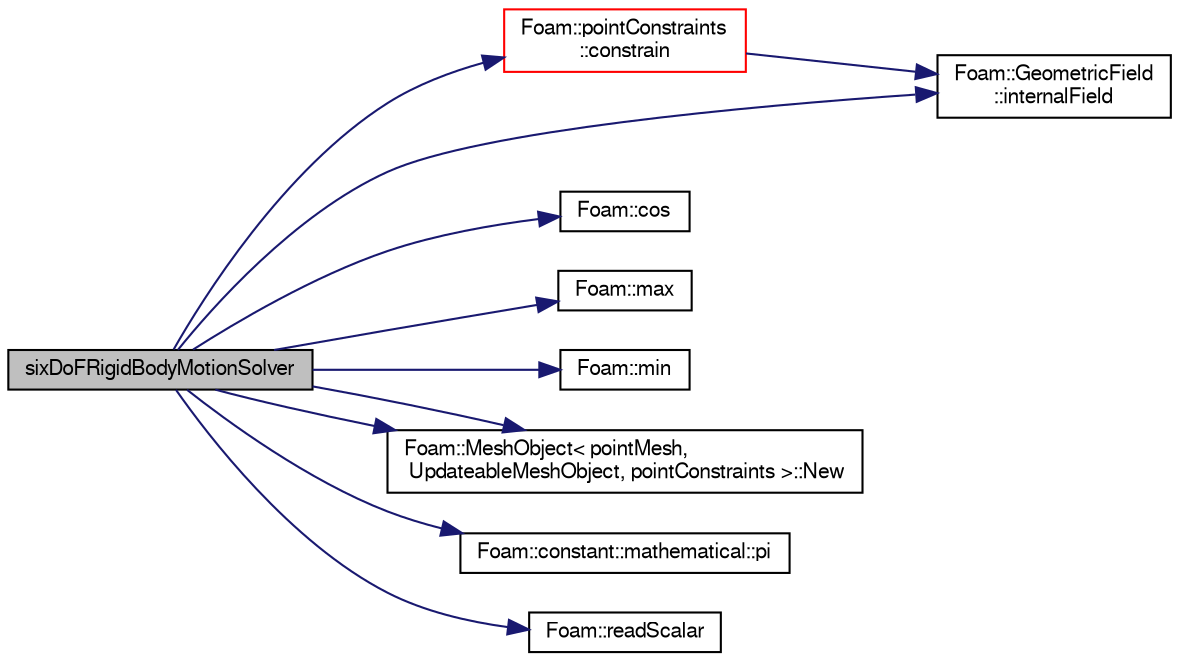 digraph "sixDoFRigidBodyMotionSolver"
{
  bgcolor="transparent";
  edge [fontname="FreeSans",fontsize="10",labelfontname="FreeSans",labelfontsize="10"];
  node [fontname="FreeSans",fontsize="10",shape=record];
  rankdir="LR";
  Node0 [label="sixDoFRigidBodyMotionSolver",height=0.2,width=0.4,color="black", fillcolor="grey75", style="filled", fontcolor="black"];
  Node0 -> Node1 [color="midnightblue",fontsize="10",style="solid",fontname="FreeSans"];
  Node1 [label="Foam::pointConstraints\l::constrain",height=0.2,width=0.4,color="red",URL="$a23282.html#a076b612e47449fd588c8ec60739d47b8",tooltip="Apply boundary conditions (single-patch constraints) and. "];
  Node1 -> Node3 [color="midnightblue",fontsize="10",style="solid",fontname="FreeSans"];
  Node3 [label="Foam::GeometricField\l::internalField",height=0.2,width=0.4,color="black",URL="$a22434.html#a9536140d36d69bbac40496f6b817aa0a",tooltip="Return internal field. "];
  Node0 -> Node4 [color="midnightblue",fontsize="10",style="solid",fontname="FreeSans"];
  Node4 [label="Foam::cos",height=0.2,width=0.4,color="black",URL="$a21124.html#aebb41a148f7cf44b63e12f69e487e49f"];
  Node0 -> Node3 [color="midnightblue",fontsize="10",style="solid",fontname="FreeSans"];
  Node0 -> Node5 [color="midnightblue",fontsize="10",style="solid",fontname="FreeSans"];
  Node5 [label="Foam::max",height=0.2,width=0.4,color="black",URL="$a21124.html#ac993e906cf2774ae77e666bc24e81733"];
  Node0 -> Node6 [color="midnightblue",fontsize="10",style="solid",fontname="FreeSans"];
  Node6 [label="Foam::min",height=0.2,width=0.4,color="black",URL="$a21124.html#a253e112ad2d56d96230ff39ea7f442dc"];
  Node0 -> Node7 [color="midnightblue",fontsize="10",style="solid",fontname="FreeSans"];
  Node7 [label="Foam::MeshObject\< pointMesh,\l UpdateableMeshObject, pointConstraints \>::New",height=0.2,width=0.4,color="black",URL="$a27138.html#ab61cc2091ec1fd7e08e8948e84235a05"];
  Node0 -> Node7 [color="midnightblue",fontsize="10",style="solid",fontname="FreeSans"];
  Node0 -> Node8 [color="midnightblue",fontsize="10",style="solid",fontname="FreeSans"];
  Node8 [label="Foam::constant::mathematical::pi",height=0.2,width=0.4,color="black",URL="$a21162.html#a731b8788a4c01586c35266c7ca4fed04"];
  Node0 -> Node9 [color="midnightblue",fontsize="10",style="solid",fontname="FreeSans"];
  Node9 [label="Foam::readScalar",height=0.2,width=0.4,color="black",URL="$a21124.html#a828d57f6d9b9806c086a3f840a147115",tooltip="Read whole of buf as a scalar. Return true if succesful. "];
}
